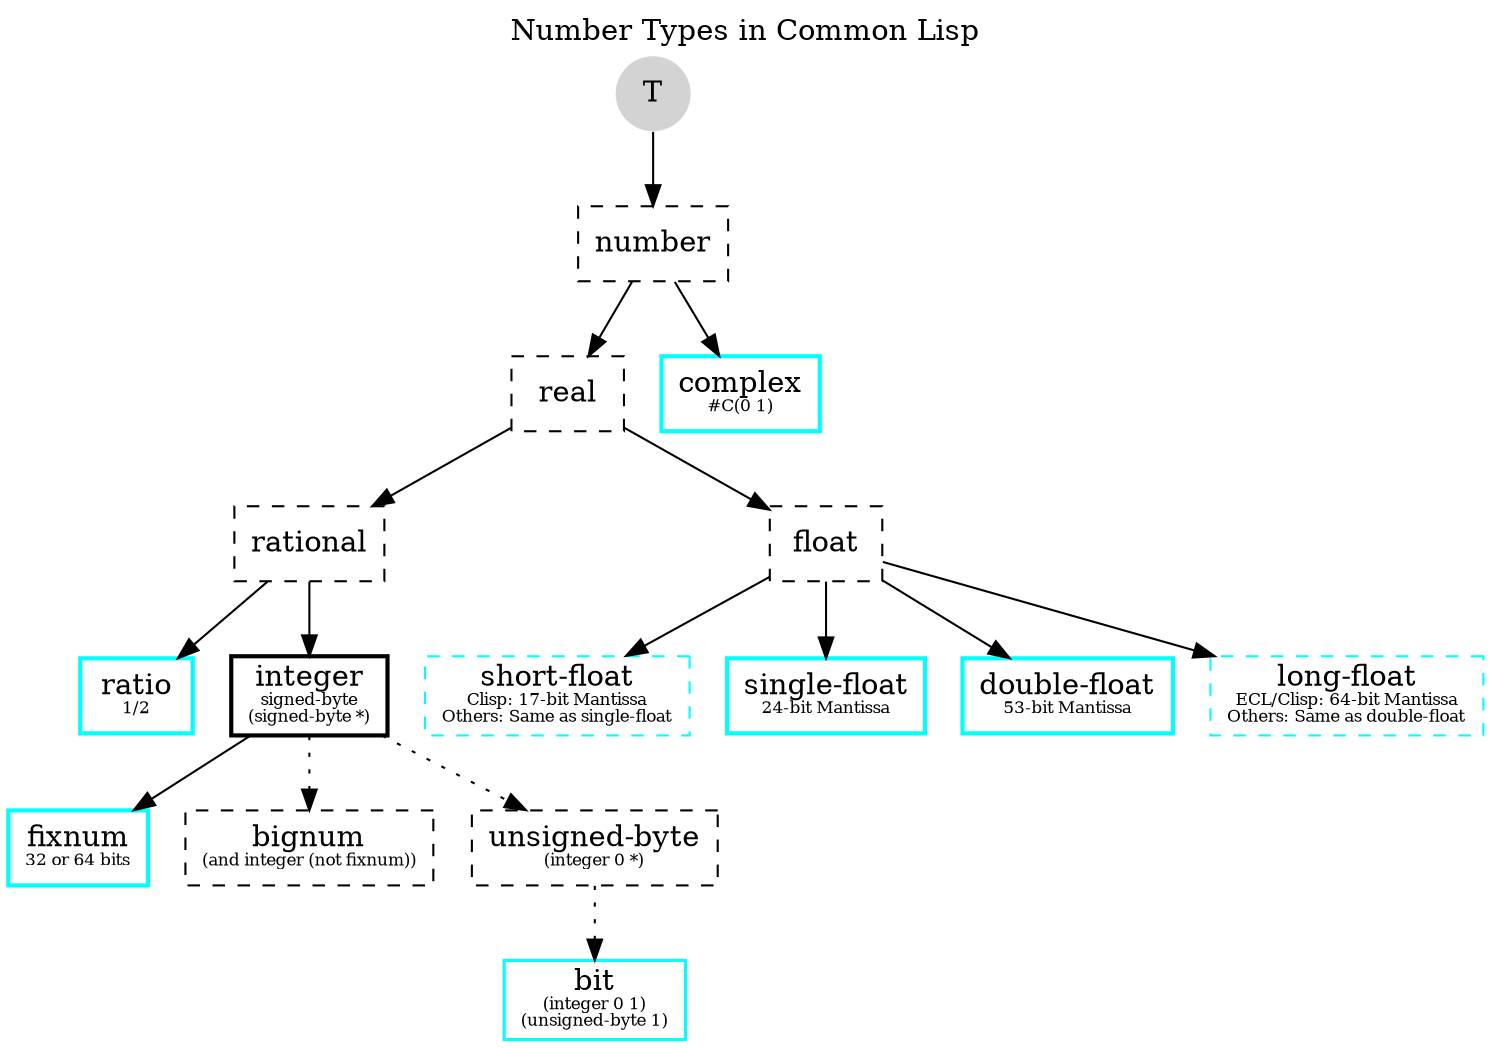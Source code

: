 digraph G {
    label="Number Types in Common Lisp"
    labelloc="t"

    t [shape=circle, style=filled, fillcolor=lightgray, label="T", penwidth=0];
    number [label="number", shape=rectangle, style=dashed];
    real [label="real", shape=rectangle, style=dashed];
    complex [label=<complex<br/><font point-size="8">#C(0 1)</font>>, color=cyan, shape=rectangle, penwidth=2];
    ratio [label=<ratio<br/><font point-size="8">1/2</font>>, color=cyan, shape=rectangle, penwidth=2];
    integer [penwidth=2, shape=rectangle, label=<integer<br/><font point-size="8">signed-byte<br/>(signed-byte *)<br/></font>>];
    fixnum [label=<fixnum<br/><font point-size="8">32 or 64 bits</font>>, color=cyan, shape=rectangle, penwidth=2];
    bignum [style=dashed, label=<bignum<br/><font point-size="8">(and integer (not fixnum))</font>>, shape=rectangle];
    unsigned_byte [style=dashed, label=<unsigned-byte<br/><font point-size="8">(integer 0 *)</font>>, shape=rectangle];
    bit [label=<bit<br/><font point-size="8">(integer 0 1)<br/>(unsigned-byte 1)</font>>, color=cyan, shape=rectangle, penwidth=1.5];
    rational [label="rational", shape=rectangle, style=dashed];
    float [label="float", shape=rectangle, style=dashed];
    short_float [label=<short-float<br/><font point-size="8">Clisp: 17-bit Mantissa<br/>Others: Same as single-float</font>>, color=cyan, shape=rectangle, style=dashed];
    single_float [label=<single-float<br/><font point-size="8">24-bit Mantissa</font>>, color=cyan, shape=rectangle, penwidth=2];
    double_float [label=<double-float<br/><font point-size="8">53-bit Mantissa</font>>, color=cyan, shape=rectangle, penwidth=2];
    long_float [label=<long-float<br/><font point-size="8">ECL/Clisp: 64-bit Mantissa<br/>Others: Same as double-float</font>>, color=cyan, shape=rectangle, style=dashed];

    t -> number;
    number -> complex;
    number -> real;
    real -> rational;
    real -> float;
    float -> short_float;
    float -> single_float;
    float -> double_float;
    float -> long_float;
    rational -> ratio;
    rational -> integer;
    integer -> fixnum;
    integer -> bignum [style=dotted];
    integer -> unsigned_byte [style=dotted];
    unsigned_byte -> bit [style=dotted];
}
